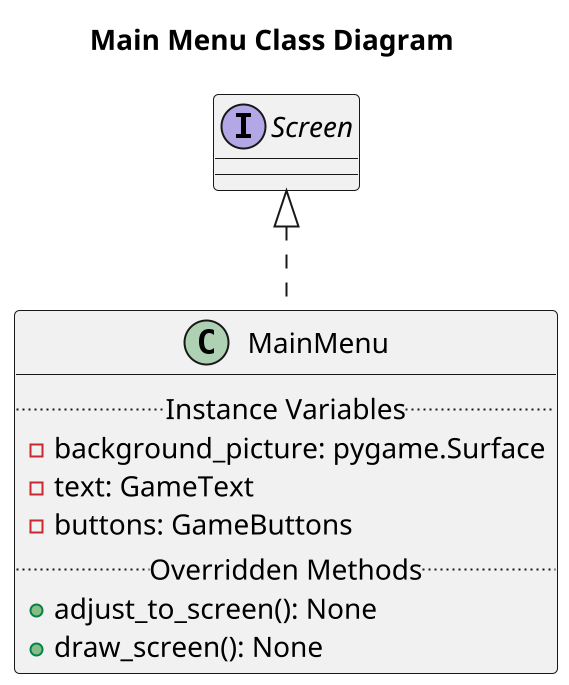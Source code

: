 @startuml
scale 2
title "Main Menu Class Diagram"
class MainMenu implements Screen{
    ..Instance Variables..
    - background_picture: pygame.Surface
    - text: GameText
    - buttons: GameButtons
    ..Overridden Methods..
    + adjust_to_screen(): None
    + draw_screen(): None
}
@enduml